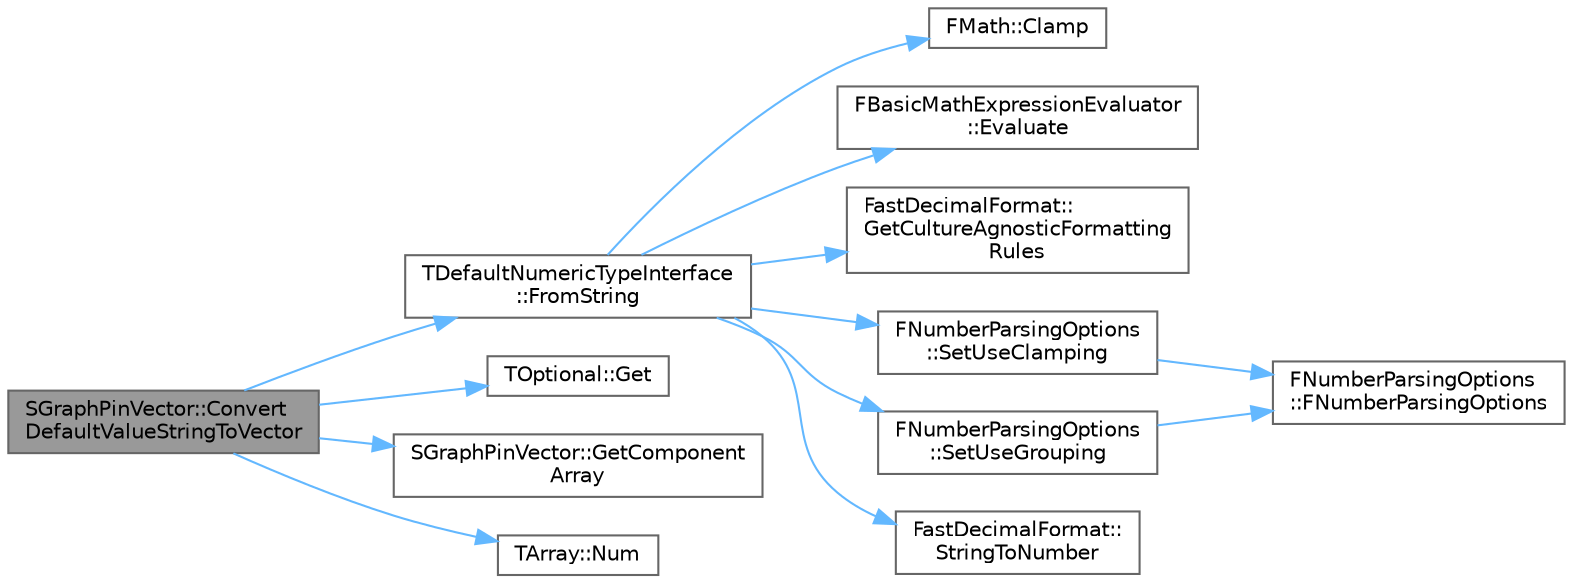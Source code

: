 digraph "SGraphPinVector::ConvertDefaultValueStringToVector"
{
 // INTERACTIVE_SVG=YES
 // LATEX_PDF_SIZE
  bgcolor="transparent";
  edge [fontname=Helvetica,fontsize=10,labelfontname=Helvetica,labelfontsize=10];
  node [fontname=Helvetica,fontsize=10,shape=box,height=0.2,width=0.4];
  rankdir="LR";
  Node1 [id="Node000001",label="SGraphPinVector::Convert\lDefaultValueStringToVector",height=0.2,width=0.4,color="gray40", fillcolor="grey60", style="filled", fontcolor="black",tooltip=" "];
  Node1 -> Node2 [id="edge1_Node000001_Node000002",color="steelblue1",style="solid",tooltip=" "];
  Node2 [id="Node000002",label="TDefaultNumericTypeInterface\l::FromString",height=0.2,width=0.4,color="grey40", fillcolor="white", style="filled",URL="$d3/df1/structTDefaultNumericTypeInterface.html#a74145f34dd1d6618e41c003ea43cd536",tooltip=" "];
  Node2 -> Node3 [id="edge2_Node000002_Node000003",color="steelblue1",style="solid",tooltip=" "];
  Node3 [id="Node000003",label="FMath::Clamp",height=0.2,width=0.4,color="grey40", fillcolor="white", style="filled",URL="$dc/d20/structFMath.html#a7dbca5929b2ea7f13304eb4c927dab6c",tooltip="Clamps X to be between Min and Max, inclusive."];
  Node2 -> Node4 [id="edge3_Node000002_Node000004",color="steelblue1",style="solid",tooltip=" "];
  Node4 [id="Node000004",label="FBasicMathExpressionEvaluator\l::Evaluate",height=0.2,width=0.4,color="grey40", fillcolor="white", style="filled",URL="$da/d46/classFBasicMathExpressionEvaluator.html#adfe0bc230517f83d8ba6cf358d232e05",tooltip="Evaluate the given expression, resulting in either a double value, or an error."];
  Node2 -> Node5 [id="edge4_Node000002_Node000005",color="steelblue1",style="solid",tooltip=" "];
  Node5 [id="Node000005",label="FastDecimalFormat::\lGetCultureAgnosticFormatting\lRules",height=0.2,width=0.4,color="grey40", fillcolor="white", style="filled",URL="$da/d6a/namespaceFastDecimalFormat.html#a4faf8321ff633dcb77e4fb2b2c91e46e",tooltip="Get the formatting rules to use when you don't care about culture."];
  Node2 -> Node6 [id="edge5_Node000002_Node000006",color="steelblue1",style="solid",tooltip=" "];
  Node6 [id="Node000006",label="FNumberParsingOptions\l::SetUseClamping",height=0.2,width=0.4,color="grey40", fillcolor="white", style="filled",URL="$d2/d21/structFNumberParsingOptions.html#ad22518d484449765109a2538102f755a",tooltip=" "];
  Node6 -> Node7 [id="edge6_Node000006_Node000007",color="steelblue1",style="solid",tooltip=" "];
  Node7 [id="Node000007",label="FNumberParsingOptions\l::FNumberParsingOptions",height=0.2,width=0.4,color="grey40", fillcolor="white", style="filled",URL="$d2/d21/structFNumberParsingOptions.html#a97b316284eb11f0adf21592877e441fd",tooltip=" "];
  Node2 -> Node8 [id="edge7_Node000002_Node000008",color="steelblue1",style="solid",tooltip=" "];
  Node8 [id="Node000008",label="FNumberParsingOptions\l::SetUseGrouping",height=0.2,width=0.4,color="grey40", fillcolor="white", style="filled",URL="$d2/d21/structFNumberParsingOptions.html#a1eeb679126fa33ee68b3b31c814d4181",tooltip=" "];
  Node8 -> Node7 [id="edge8_Node000008_Node000007",color="steelblue1",style="solid",tooltip=" "];
  Node2 -> Node9 [id="edge9_Node000002_Node000009",color="steelblue1",style="solid",tooltip=" "];
  Node9 [id="Node000009",label="FastDecimalFormat::\lStringToNumber",height=0.2,width=0.4,color="grey40", fillcolor="white", style="filled",URL="$da/d6a/namespaceFastDecimalFormat.html#aae2d8474eb3bfbd241609ae74bf710a9",tooltip=" "];
  Node1 -> Node10 [id="edge10_Node000001_Node000010",color="steelblue1",style="solid",tooltip=" "];
  Node10 [id="Node000010",label="TOptional::Get",height=0.2,width=0.4,color="grey40", fillcolor="white", style="filled",URL="$d7/d70/structTOptional.html#ae27729b271e4444e0ea817c19e367411",tooltip=" "];
  Node1 -> Node11 [id="edge11_Node000001_Node000011",color="steelblue1",style="solid",tooltip=" "];
  Node11 [id="Node000011",label="SGraphPinVector::GetComponent\lArray",height=0.2,width=0.4,color="grey40", fillcolor="white", style="filled",URL="$d4/d4e/classSGraphPinVector.html#abd610f44d9228a190d0a7852c9775cc7",tooltip=" "];
  Node1 -> Node12 [id="edge12_Node000001_Node000012",color="steelblue1",style="solid",tooltip=" "];
  Node12 [id="Node000012",label="TArray::Num",height=0.2,width=0.4,color="grey40", fillcolor="white", style="filled",URL="$d4/d52/classTArray.html#adcbf9ca48677a9c0c3830cd862dd40d8",tooltip="Returns number of elements in array."];
}
